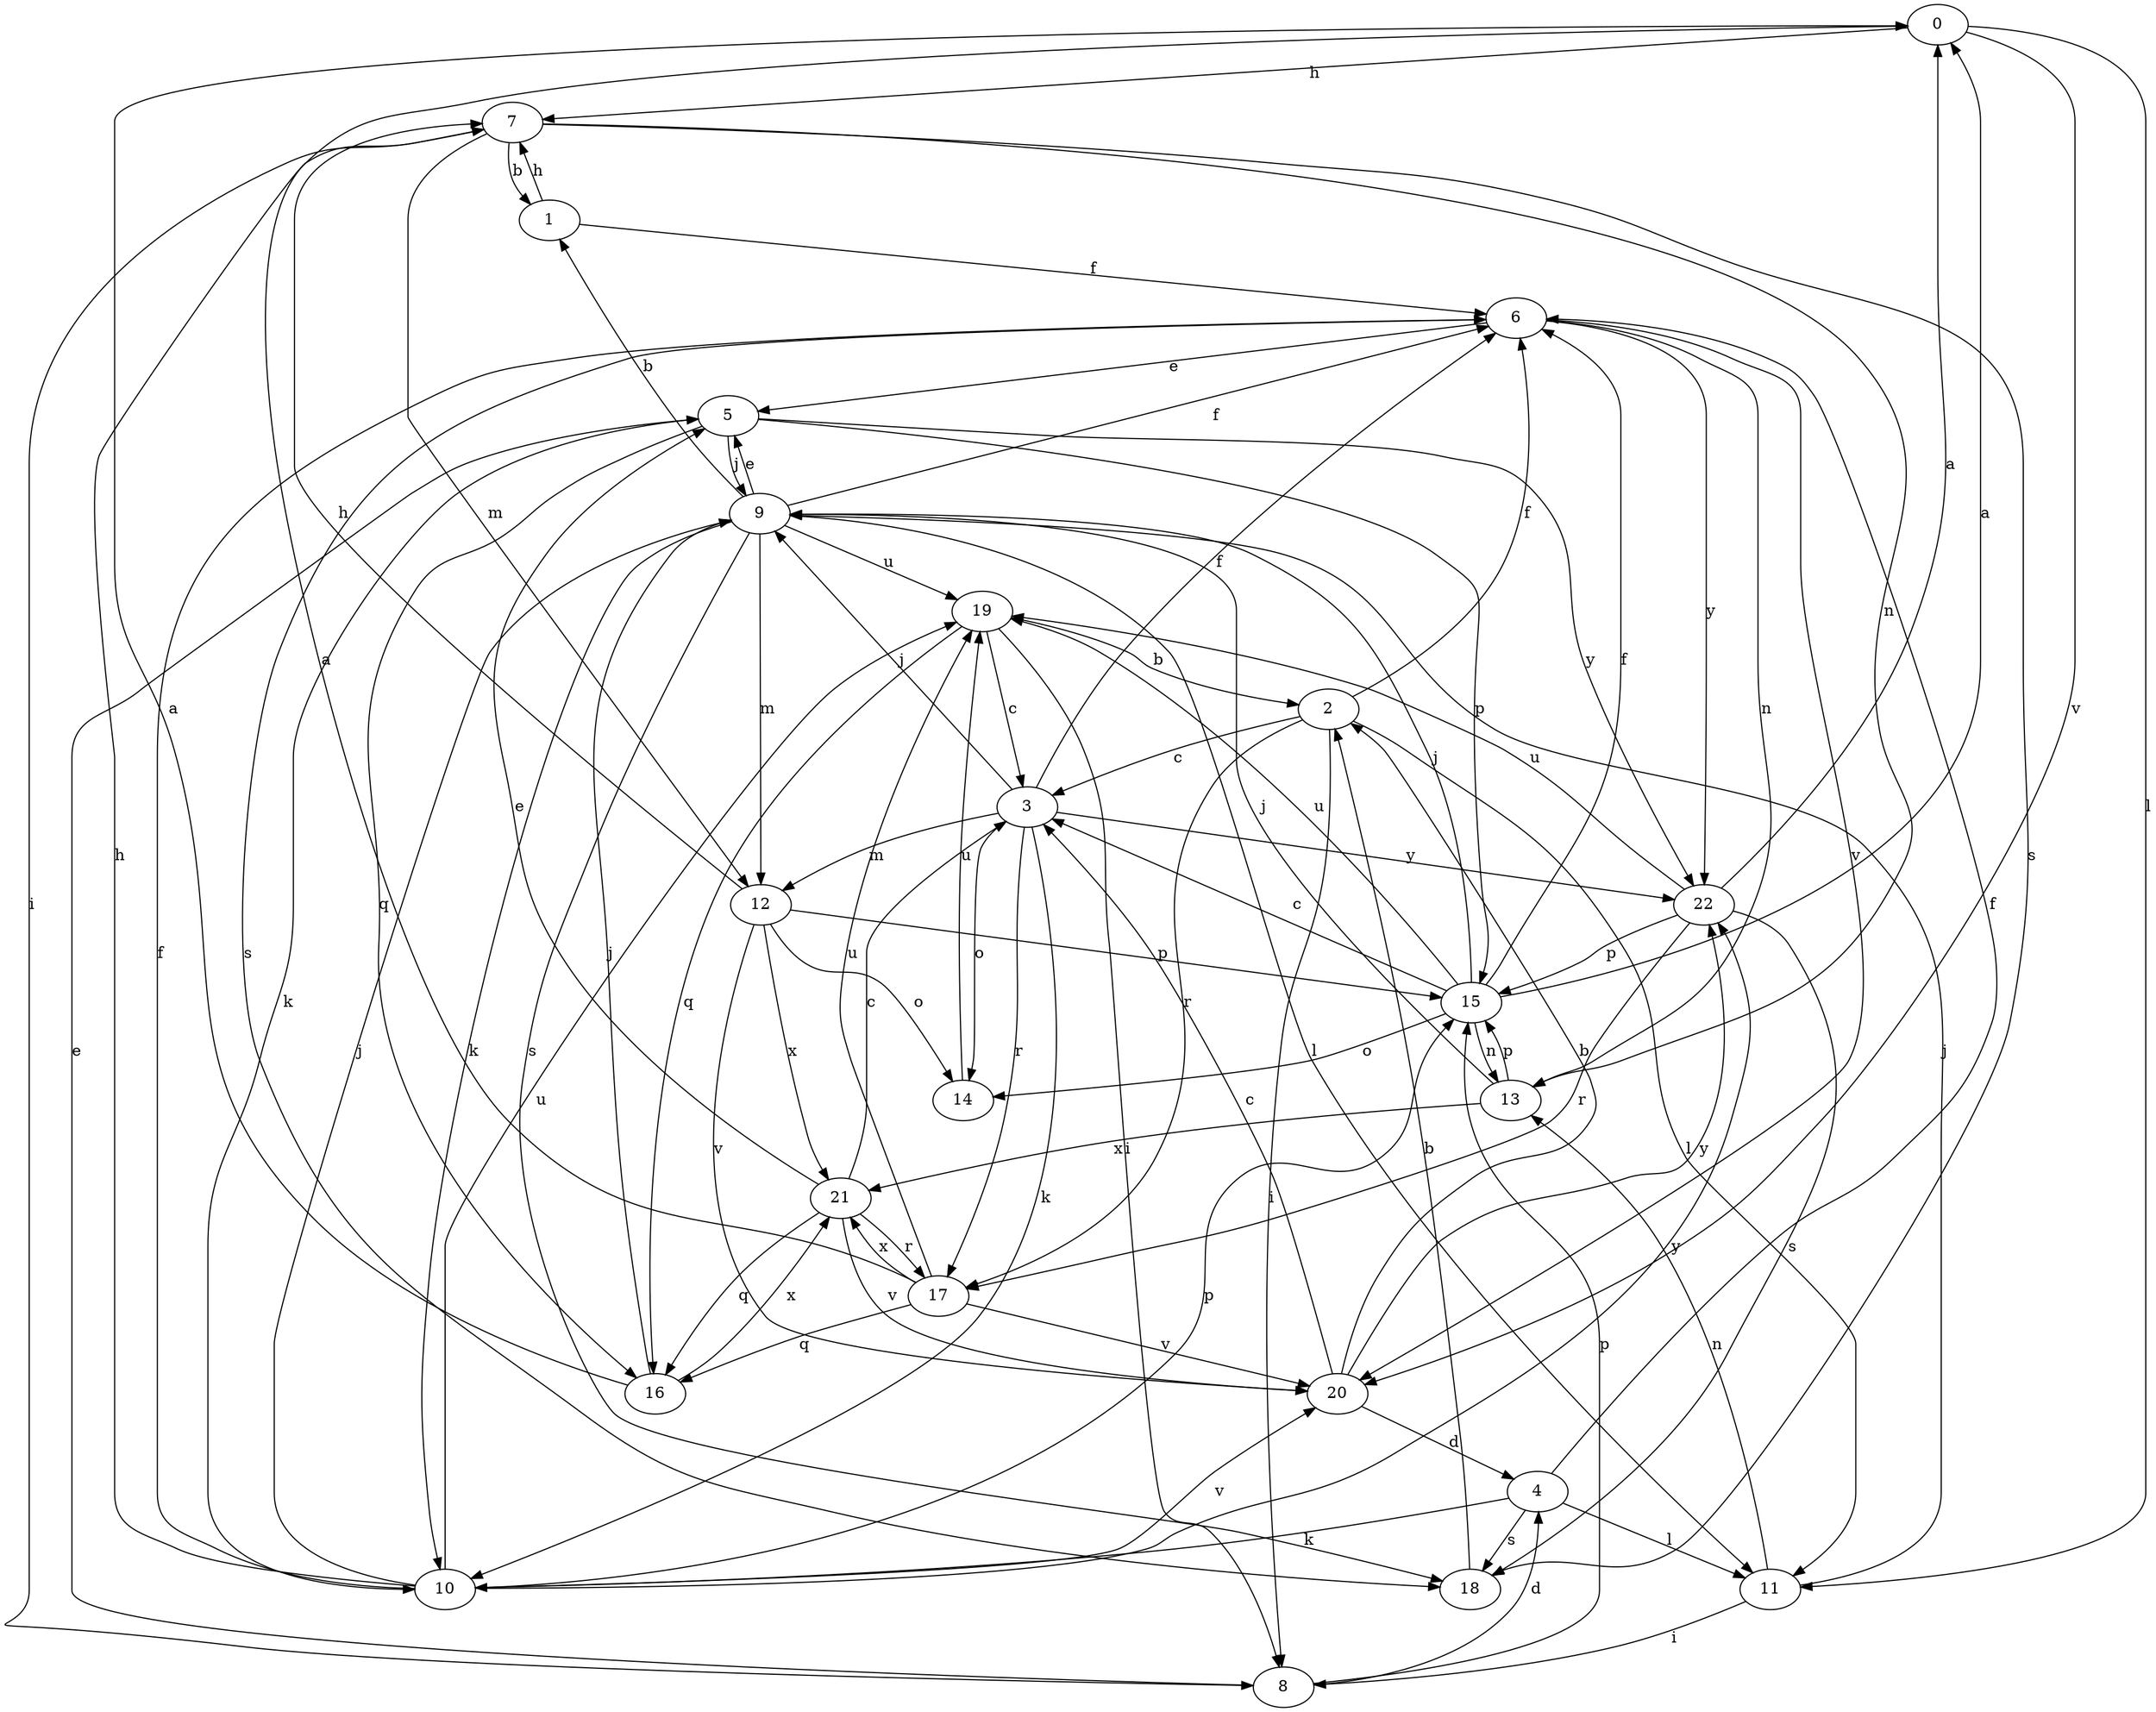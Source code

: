 strict digraph  {
0;
1;
2;
3;
4;
5;
6;
7;
8;
9;
10;
11;
12;
13;
14;
15;
16;
17;
18;
19;
20;
21;
22;
0 -> 7  [label=h];
0 -> 11  [label=l];
0 -> 20  [label=v];
1 -> 6  [label=f];
1 -> 7  [label=h];
2 -> 3  [label=c];
2 -> 6  [label=f];
2 -> 8  [label=i];
2 -> 11  [label=l];
2 -> 17  [label=r];
3 -> 6  [label=f];
3 -> 9  [label=j];
3 -> 10  [label=k];
3 -> 12  [label=m];
3 -> 14  [label=o];
3 -> 17  [label=r];
3 -> 22  [label=y];
4 -> 6  [label=f];
4 -> 10  [label=k];
4 -> 11  [label=l];
4 -> 18  [label=s];
5 -> 9  [label=j];
5 -> 10  [label=k];
5 -> 15  [label=p];
5 -> 16  [label=q];
5 -> 22  [label=y];
6 -> 5  [label=e];
6 -> 13  [label=n];
6 -> 18  [label=s];
6 -> 20  [label=v];
6 -> 22  [label=y];
7 -> 1  [label=b];
7 -> 8  [label=i];
7 -> 12  [label=m];
7 -> 13  [label=n];
7 -> 18  [label=s];
8 -> 4  [label=d];
8 -> 5  [label=e];
8 -> 15  [label=p];
9 -> 1  [label=b];
9 -> 5  [label=e];
9 -> 6  [label=f];
9 -> 10  [label=k];
9 -> 11  [label=l];
9 -> 12  [label=m];
9 -> 18  [label=s];
9 -> 19  [label=u];
10 -> 6  [label=f];
10 -> 7  [label=h];
10 -> 9  [label=j];
10 -> 15  [label=p];
10 -> 19  [label=u];
10 -> 20  [label=v];
10 -> 22  [label=y];
11 -> 8  [label=i];
11 -> 9  [label=j];
11 -> 13  [label=n];
12 -> 7  [label=h];
12 -> 14  [label=o];
12 -> 15  [label=p];
12 -> 20  [label=v];
12 -> 21  [label=x];
13 -> 9  [label=j];
13 -> 15  [label=p];
13 -> 21  [label=x];
14 -> 19  [label=u];
15 -> 0  [label=a];
15 -> 3  [label=c];
15 -> 6  [label=f];
15 -> 9  [label=j];
15 -> 13  [label=n];
15 -> 14  [label=o];
15 -> 19  [label=u];
16 -> 0  [label=a];
16 -> 9  [label=j];
16 -> 21  [label=x];
17 -> 0  [label=a];
17 -> 16  [label=q];
17 -> 19  [label=u];
17 -> 20  [label=v];
17 -> 21  [label=x];
18 -> 2  [label=b];
19 -> 2  [label=b];
19 -> 3  [label=c];
19 -> 8  [label=i];
19 -> 16  [label=q];
20 -> 2  [label=b];
20 -> 3  [label=c];
20 -> 4  [label=d];
20 -> 22  [label=y];
21 -> 3  [label=c];
21 -> 5  [label=e];
21 -> 16  [label=q];
21 -> 17  [label=r];
21 -> 20  [label=v];
22 -> 0  [label=a];
22 -> 15  [label=p];
22 -> 17  [label=r];
22 -> 18  [label=s];
22 -> 19  [label=u];
}
